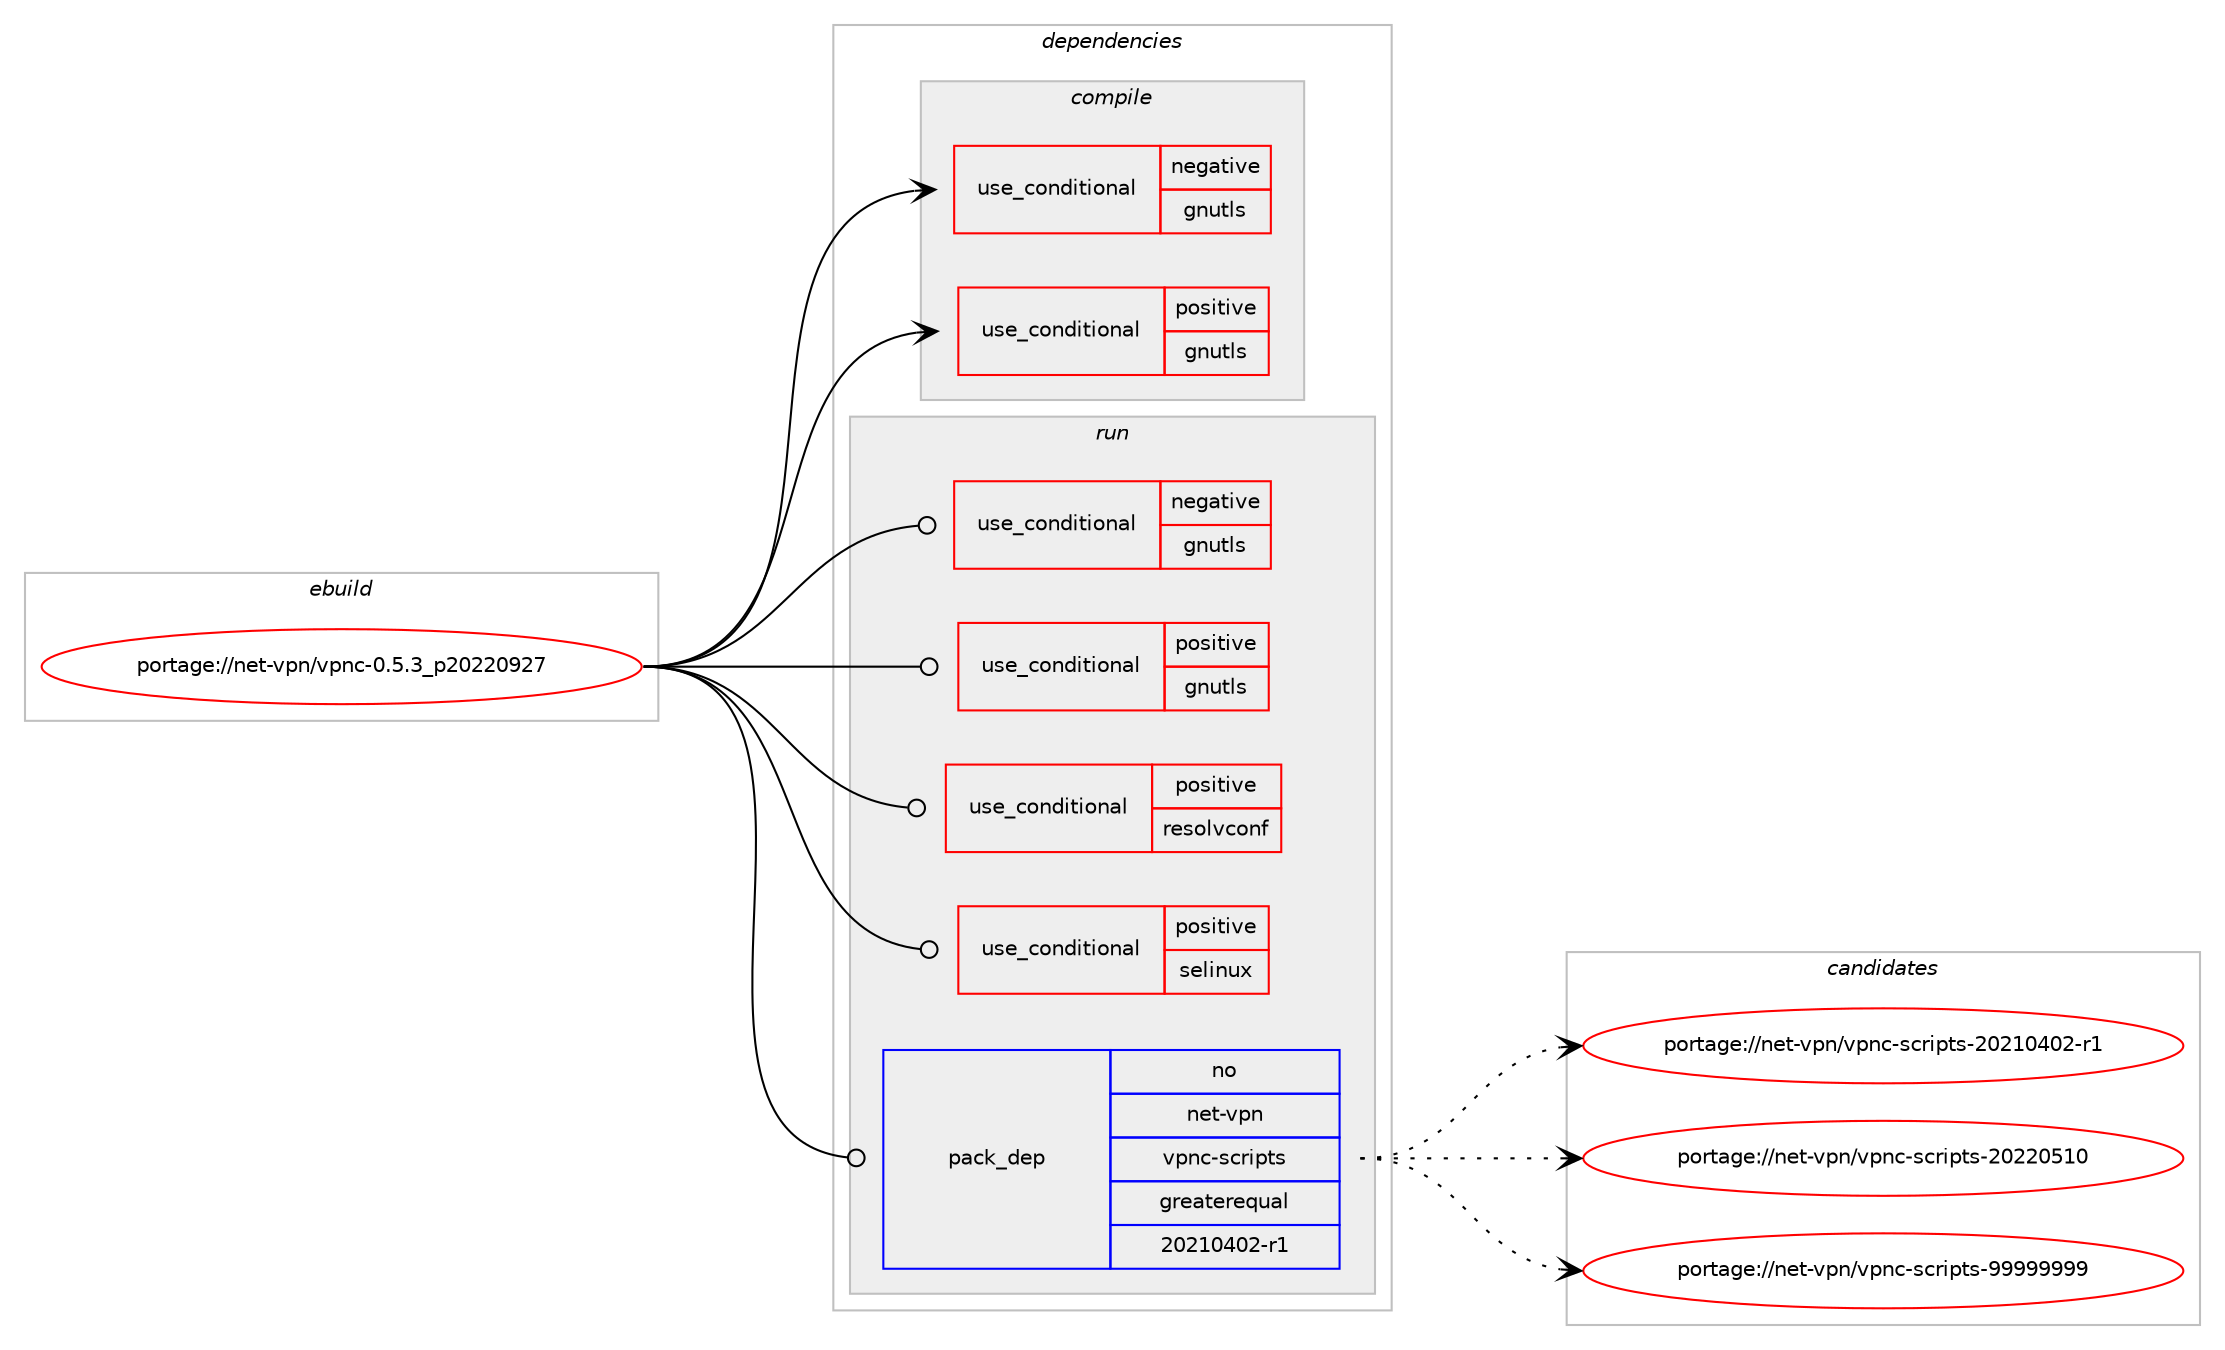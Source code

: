 digraph prolog {

# *************
# Graph options
# *************

newrank=true;
concentrate=true;
compound=true;
graph [rankdir=LR,fontname=Helvetica,fontsize=10,ranksep=1.5];#, ranksep=2.5, nodesep=0.2];
edge  [arrowhead=vee];
node  [fontname=Helvetica,fontsize=10];

# **********
# The ebuild
# **********

subgraph cluster_leftcol {
color=gray;
rank=same;
label=<<i>ebuild</i>>;
id [label="portage://net-vpn/vpnc-0.5.3_p20220927", color=red, width=4, href="../net-vpn/vpnc-0.5.3_p20220927.svg"];
}

# ****************
# The dependencies
# ****************

subgraph cluster_midcol {
color=gray;
label=<<i>dependencies</i>>;
subgraph cluster_compile {
fillcolor="#eeeeee";
style=filled;
label=<<i>compile</i>>;
subgraph cond138 {
dependency267 [label=<<TABLE BORDER="0" CELLBORDER="1" CELLSPACING="0" CELLPADDING="4"><TR><TD ROWSPAN="3" CELLPADDING="10">use_conditional</TD></TR><TR><TD>negative</TD></TR><TR><TD>gnutls</TD></TR></TABLE>>, shape=none, color=red];
# *** BEGIN UNKNOWN DEPENDENCY TYPE (TODO) ***
# dependency267 -> package_dependency(portage://net-vpn/vpnc-0.5.3_p20220927,install,no,dev-libs,openssl,none,[,,],any_same_slot,[])
# *** END UNKNOWN DEPENDENCY TYPE (TODO) ***

}
id:e -> dependency267:w [weight=20,style="solid",arrowhead="vee"];
subgraph cond139 {
dependency268 [label=<<TABLE BORDER="0" CELLBORDER="1" CELLSPACING="0" CELLPADDING="4"><TR><TD ROWSPAN="3" CELLPADDING="10">use_conditional</TD></TR><TR><TD>positive</TD></TR><TR><TD>gnutls</TD></TR></TABLE>>, shape=none, color=red];
# *** BEGIN UNKNOWN DEPENDENCY TYPE (TODO) ***
# dependency268 -> package_dependency(portage://net-vpn/vpnc-0.5.3_p20220927,install,no,net-libs,gnutls,none,[,,],any_same_slot,[])
# *** END UNKNOWN DEPENDENCY TYPE (TODO) ***

}
id:e -> dependency268:w [weight=20,style="solid",arrowhead="vee"];
# *** BEGIN UNKNOWN DEPENDENCY TYPE (TODO) ***
# id -> package_dependency(portage://net-vpn/vpnc-0.5.3_p20220927,install,no,dev-libs,libgcrypt,none,[,,],any_same_slot,[])
# *** END UNKNOWN DEPENDENCY TYPE (TODO) ***

# *** BEGIN UNKNOWN DEPENDENCY TYPE (TODO) ***
# id -> package_dependency(portage://net-vpn/vpnc-0.5.3_p20220927,install,no,sys-apps,iproute2,none,[,,],[],[use(disable(minimal),none)])
# *** END UNKNOWN DEPENDENCY TYPE (TODO) ***

}
subgraph cluster_compileandrun {
fillcolor="#eeeeee";
style=filled;
label=<<i>compile and run</i>>;
}
subgraph cluster_run {
fillcolor="#eeeeee";
style=filled;
label=<<i>run</i>>;
subgraph cond140 {
dependency269 [label=<<TABLE BORDER="0" CELLBORDER="1" CELLSPACING="0" CELLPADDING="4"><TR><TD ROWSPAN="3" CELLPADDING="10">use_conditional</TD></TR><TR><TD>negative</TD></TR><TR><TD>gnutls</TD></TR></TABLE>>, shape=none, color=red];
# *** BEGIN UNKNOWN DEPENDENCY TYPE (TODO) ***
# dependency269 -> package_dependency(portage://net-vpn/vpnc-0.5.3_p20220927,run,no,dev-libs,openssl,none,[,,],any_same_slot,[])
# *** END UNKNOWN DEPENDENCY TYPE (TODO) ***

}
id:e -> dependency269:w [weight=20,style="solid",arrowhead="odot"];
subgraph cond141 {
dependency270 [label=<<TABLE BORDER="0" CELLBORDER="1" CELLSPACING="0" CELLPADDING="4"><TR><TD ROWSPAN="3" CELLPADDING="10">use_conditional</TD></TR><TR><TD>positive</TD></TR><TR><TD>gnutls</TD></TR></TABLE>>, shape=none, color=red];
# *** BEGIN UNKNOWN DEPENDENCY TYPE (TODO) ***
# dependency270 -> package_dependency(portage://net-vpn/vpnc-0.5.3_p20220927,run,no,net-libs,gnutls,none,[,,],any_same_slot,[])
# *** END UNKNOWN DEPENDENCY TYPE (TODO) ***

}
id:e -> dependency270:w [weight=20,style="solid",arrowhead="odot"];
subgraph cond142 {
dependency271 [label=<<TABLE BORDER="0" CELLBORDER="1" CELLSPACING="0" CELLPADDING="4"><TR><TD ROWSPAN="3" CELLPADDING="10">use_conditional</TD></TR><TR><TD>positive</TD></TR><TR><TD>resolvconf</TD></TR></TABLE>>, shape=none, color=red];
# *** BEGIN UNKNOWN DEPENDENCY TYPE (TODO) ***
# dependency271 -> package_dependency(portage://net-vpn/vpnc-0.5.3_p20220927,run,no,virtual,resolvconf,none,[,,],[],[])
# *** END UNKNOWN DEPENDENCY TYPE (TODO) ***

}
id:e -> dependency271:w [weight=20,style="solid",arrowhead="odot"];
subgraph cond143 {
dependency272 [label=<<TABLE BORDER="0" CELLBORDER="1" CELLSPACING="0" CELLPADDING="4"><TR><TD ROWSPAN="3" CELLPADDING="10">use_conditional</TD></TR><TR><TD>positive</TD></TR><TR><TD>selinux</TD></TR></TABLE>>, shape=none, color=red];
# *** BEGIN UNKNOWN DEPENDENCY TYPE (TODO) ***
# dependency272 -> package_dependency(portage://net-vpn/vpnc-0.5.3_p20220927,run,no,sec-policy,selinux-vpn,none,[,,],[],[])
# *** END UNKNOWN DEPENDENCY TYPE (TODO) ***

}
id:e -> dependency272:w [weight=20,style="solid",arrowhead="odot"];
# *** BEGIN UNKNOWN DEPENDENCY TYPE (TODO) ***
# id -> package_dependency(portage://net-vpn/vpnc-0.5.3_p20220927,run,no,dev-libs,libgcrypt,none,[,,],any_same_slot,[])
# *** END UNKNOWN DEPENDENCY TYPE (TODO) ***

subgraph pack128 {
dependency273 [label=<<TABLE BORDER="0" CELLBORDER="1" CELLSPACING="0" CELLPADDING="4" WIDTH="220"><TR><TD ROWSPAN="6" CELLPADDING="30">pack_dep</TD></TR><TR><TD WIDTH="110">no</TD></TR><TR><TD>net-vpn</TD></TR><TR><TD>vpnc-scripts</TD></TR><TR><TD>greaterequal</TD></TR><TR><TD>20210402-r1</TD></TR></TABLE>>, shape=none, color=blue];
}
id:e -> dependency273:w [weight=20,style="solid",arrowhead="odot"];
# *** BEGIN UNKNOWN DEPENDENCY TYPE (TODO) ***
# id -> package_dependency(portage://net-vpn/vpnc-0.5.3_p20220927,run,no,sys-apps,iproute2,none,[,,],[],[use(disable(minimal),none)])
# *** END UNKNOWN DEPENDENCY TYPE (TODO) ***

# *** BEGIN UNKNOWN DEPENDENCY TYPE (TODO) ***
# id -> package_dependency(portage://net-vpn/vpnc-0.5.3_p20220927,run,no,virtual,tmpfiles,none,[,,],[],[])
# *** END UNKNOWN DEPENDENCY TYPE (TODO) ***

}
}

# **************
# The candidates
# **************

subgraph cluster_choices {
rank=same;
color=gray;
label=<<i>candidates</i>>;

subgraph choice128 {
color=black;
nodesep=1;
choice11010111645118112110471181121109945115991141051121161154550485049485248504511449 [label="portage://net-vpn/vpnc-scripts-20210402-r1", color=red, width=4,href="../net-vpn/vpnc-scripts-20210402-r1.svg"];
choice1101011164511811211047118112110994511599114105112116115455048505048534948 [label="portage://net-vpn/vpnc-scripts-20220510", color=red, width=4,href="../net-vpn/vpnc-scripts-20220510.svg"];
choice1101011164511811211047118112110994511599114105112116115455757575757575757 [label="portage://net-vpn/vpnc-scripts-99999999", color=red, width=4,href="../net-vpn/vpnc-scripts-99999999.svg"];
dependency273:e -> choice11010111645118112110471181121109945115991141051121161154550485049485248504511449:w [style=dotted,weight="100"];
dependency273:e -> choice1101011164511811211047118112110994511599114105112116115455048505048534948:w [style=dotted,weight="100"];
dependency273:e -> choice1101011164511811211047118112110994511599114105112116115455757575757575757:w [style=dotted,weight="100"];
}
}

}
